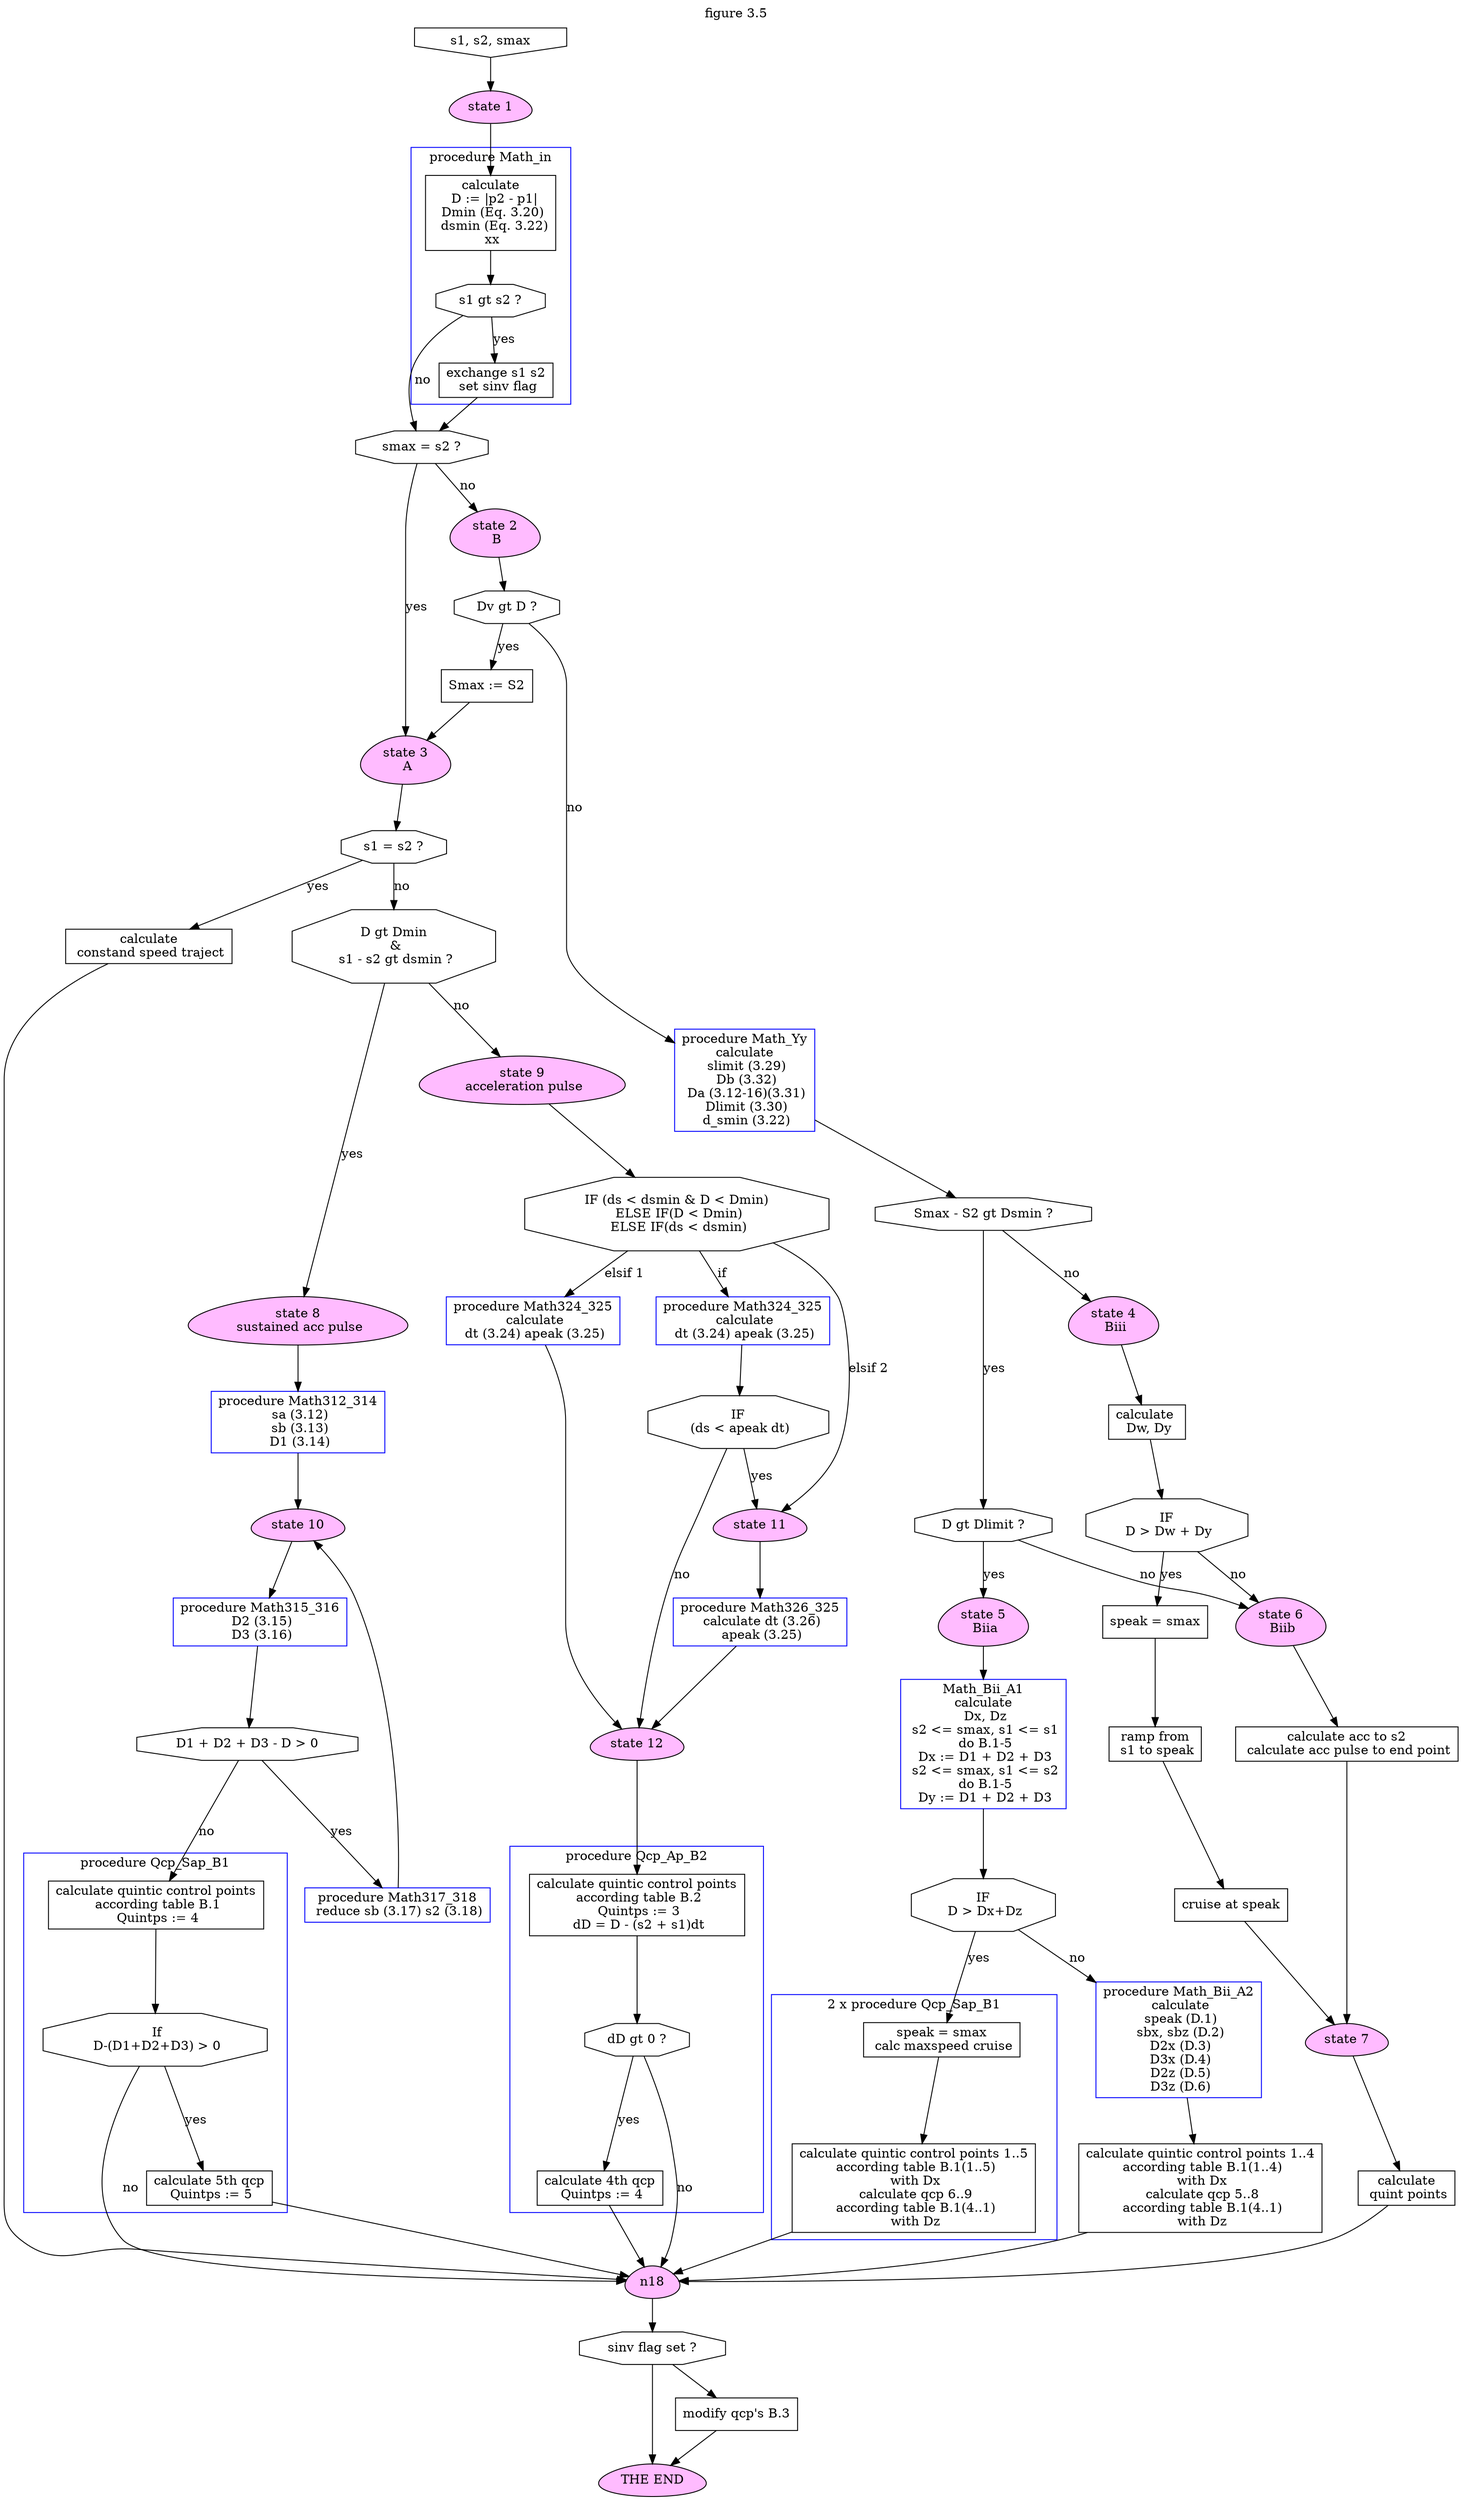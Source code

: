 digraph "fig 3.5" {
	graph [
		fontsize = "14"
		fontname = "Times-Roman"
		fontcolor = "black"
		ratio = "1.7"
		labelloc = "t"
		label = "figure 3.5"
	]
	node [
		fontsize = "14"
		fontname = "Times-Roman"
		fontcolor = "black"
		shape = "ellipse"
		style = "solid"
	]
	edge [
		fontsize = "14"
		fontname = "Times-Roman"
		fontcolor = "black"
		style = "solid"
	]
	"n0" [
		fontsize = "14"
		fontname = "Times-Roman"
		fontcolor = "black"
		label = "s1, s2, smax"
		shape = "invhouse"
		style = "solid"
	]
	"n1" [
		fontsize = "14"
		fontname = "Times-Roman"
		fontcolor = "black"
		label = "state 1"
		fillcolor = "plum1"
		shape = "egg"
		style = "filled"
	]
   subgraph "cluster_1" {
	"n39" [
		fontsize = "14"
		fontname = "Times-Roman"
		fontcolor = "black"
		label = "calculate\n  D := |p2 - p1|\n Dmin (Eq. 3.20)\n  dsmin (Eq. 3.22)\n xx"
		shape = "box"
		style = "solid"
	]
	"n2" [
		fontsize = "14"
		fontname = "Times-Roman"
		fontcolor = "black"
		label = "s1 gt s2 ?"
		shape = "octagon"
		style = "solid"
	]
	"n3" [
		fontsize = "14"
		fontname = "Times-Roman"
		fontcolor = "black"
		label = "exchange s1 s2\n set sinv flag"
		shape = "box"
		style = "solid"
	]
	label = "procedure Math_in"
	style = "solid"
	color = "blue"
    }
	"n4" [
		fontsize = "14"
		fontname = "Times-Roman"
		fontcolor = "black"
		label = "smax = s2 ?"
		shape = "octagon"
		style = "solid"
	]
	"n5" [
		fontsize = "14"
		fontname = "Times-Roman"
		fontcolor = "black"
		label = "state 2\n B"
		fillcolor = "plum1"
		shape = "egg"
		style = "filled"
	]
	"n6" [
		fontsize = "14"
		fontname = "Times-Roman"
		fontcolor = "black"
		label = "state 3\n A"
		fillcolor = "plum1"
		shape = "egg"
		style = "filled"
	]
	"n7" [
		fontsize = "14"
		fontname = "Times-Roman"
		fontcolor = "black"
		label = "Dv gt D ?"
		shape = "octagon"
		style = "solid"
	]
	"n8" [
		fontsize = "14"
		fontname = "Times-Roman"
		fontcolor = "black"
		label = "Smax := S2"
		shape = "box"
		style = "solid"
	]
	"n10" [
		fontsize = "14"
		fontname = "Times-Roman"
		fontcolor = "black"
		label = "Smax - S2 gt Dsmin ?"
		shape = "octagon"
		style = "solid"
	]
	"n11" [
		fontsize = "14"
		fontname = "Times-Roman"
		fontcolor = "black"
		label = "state 4\n Biii"
		fillcolor = "plum1"
		shape = "egg"
		style = "filled"
	]
	"n13" [
		fontsize = "14"
		fontname = "Times-Roman"
		fontcolor = "black"
		label = "D gt Dlimit ?"
		shape = "octagon"
		style = "solid"
	]
	"n14" [
		fontsize = "14"
		fontname = "Times-Roman"
		fontcolor = "black"
		label = "state 5\n Biia"
		fillcolor = "plum1"
		shape = "egg"
		style = "filled"
	]
	"n15" [
		fontsize = "14"
		fontname = "Times-Roman"
		fontcolor = "black"
		label = "state 6\n Biib"
		fillcolor = "plum1"
		shape = "egg"
		style = "filled"
	]
	"n16" [
		fontsize = "14"
		fontname = "Times-Roman"
		fontcolor = "black"
		label = "s1 = s2 ?"
		shape = "octagon"
		style = "solid"
	]
	"n17" [
		fontsize = "14"
		fontname = "Times-Roman"
		fontcolor = "black"
		label = "calculate\n constand speed traject"
		shape = "box"
		style = "solid"
	]
	"n18" [
		fontsize = "14"
		fontname = "Times-Roman"
		fontcolor = "black"
		label = "\N"
		fillcolor = "plum1"
		shape = "egg"
		style = "filled"
	]
	"n20" [
		fontsize = "14"
		fontname = "Times-Roman"
		fontcolor = "black"
		label = "D gt Dmin\n &\n s1 - s2 gt dsmin ?"
		shape = "octagon"
		style = "solid"
	]
	"n21" [
		fontsize = "14"
		fontname = "Times-Roman"
		fontcolor = "black"
		label = "state 8\n sustained acc pulse"
		fillcolor = "plum1"
		shape = "egg"
		style = "filled"
	]
	"n22" [
		fontsize = "14"
		fontname = "Times-Roman"
		fontcolor = "black"
		label = "state 9\n acceleration pulse"
		fillcolor = "plum1"
		shape = "egg"
		style = "filled"
	]
	"n23" [
		fontsize = "14"
		fontname = "Times-Roman"
		fontcolor = "black"
		label = "procedure Math312_314\n sa (3.12)\n sb (3.13)\n D1 (3.14)"
		shape = "box"
		color = "blue"
		style = "solid"
	]
	"n24" [
		fontsize = "14"
		fontname = "Times-Roman"
		fontcolor = "black"
		label = "state 10"
		fillcolor = "plum1"
		shape = "egg"
		style = "filled"
	]
	"n25" [
		fontsize = "14"
		fontname = "Times-Roman"
		fontcolor = "black"
		label = "procedure Math315_316\n D2 (3.15)\n D3 (3.16)"
		shape = "box"
		color = "blue"
		style = "solid"
	]
	"n26" [
		fontsize = "14"
		fontname = "Times-Roman"
		fontcolor = "black"
		label = "D1 + D2 + D3 - D > 0\n"
		shape = "octagon"
		style = "solid"
	]
	"n27" [
		fontsize = "14"
		fontname = "Times-Roman"
		fontcolor = "black"
		label = "procedure Math317_318\n reduce sb (3.17) s2 (3.18)"
		shape = "box"
		color = "blue"
		style = "solid"
	]
   subgraph "cluster_3" {
	"n28" [
		fontsize = "14"
		fontname = "Times-Roman"
		fontcolor = "black"
		label = "calculate quintic control points\n according table B.1\n Quintps := 4"
		shape = "box"
		style = "solid"
	]
	"n53" [
		fontsize = "14"
		fontname = "Times-Roman"
		fontcolor = "black"
		label = " If\n D-(D1+D2+D3) > 0"
		shape = "octagon"
		style = "solid"
	]
	"n54" [
		fontsize = "14"
		fontname = "Times-Roman"
		fontcolor = "black"
		label = "calculate 5th qcp\n Quintps := 5"
		shape = "box"
		style = "solid"
	]
	label = "procedure Qcp_Sap_B1"
	style = "solid"
	color = "blue"
    }
	"n29" [
		fontsize = "14"
		fontname = "Times-Roman"
		fontcolor = "black"
		label = "IF (ds < dsmin & D < Dmin)\n ELSE IF(D < Dmin)\n ELSE IF(ds < dsmin)"
		shape = "octagon"
		style = "solid"
	]
	"n30" [
		fontsize = "14"
		fontname = "Times-Roman"
		fontcolor = "black"
		label = "procedure Math324_325\n calculate\n dt (3.24) apeak (3.25)"
		shape = "box"
		color = "blue"
		style = "solid"
	]
	"n31" [
		fontsize = "14"
		fontname = "Times-Roman"
		fontcolor = "black"
		label = "procedure Math324_325\n calculate\n dt (3.24) apeak (3.25)"
		shape = "box"
		color = "blue"
		style = "solid"
	]
	"n32" [
		fontsize = "14"
		fontname = "Times-Roman"
		fontcolor = "black"
		label = "procedure Math326_325\n calculate dt (3.26)\n apeak (3.25)"
		shape = "box"
		color = "blue"
		style = "solid"
	]
	"n33" [
		fontsize = "14"
		fontname = "Times-Roman"
		fontcolor = "black"
		label = "state 11"
		fillcolor = "plum1"
		shape = "egg"
		style = "filled"
	]
	"n34" [
		fontsize = "14"
		fontname = "Times-Roman"
		fontcolor = "black"
		label = "IF\n (ds < apeak dt)"
		shape = "octagon"
		style = "solid"
	]
	"n35" [
		fontsize = "14"
		fontname = "Times-Roman"
		fontcolor = "black"
		label = "state 12"
		fillcolor = "plum1"
		shape = "egg"
		style = "filled"
	]
   subgraph "cluster_2" {
	"n36" [
		fontsize = "14"
		fontname = "Times-Roman"
		fontcolor = "black"
		label = "calculate quintic control points\n according table B.2\n Quintps := 3\n dD = D - (s2 + s1)dt"
		shape = "box"
		style = "solid"
	]
	"n37" [
		fontsize = "14"
		fontname = "Times-Roman"
		fontcolor = "black"
		label = "dD gt 0 ?"
		shape = "octagon"
		style = "solid"
	]
	"n38" [
		fontsize = "14"
		fontname = "Times-Roman"
		fontcolor = "black"
		label = "calculate 4th qcp\n Quintps := 4"
		shape = "box"
		style = "solid"
	]
	label = "procedure Qcp_Ap_B2"
	style = "solid"
	color = "blue"
    }
	"n40" [
		fontsize = "14"
		fontname = "Times-Roman"
		fontcolor = "black"
		label = "procedure Math_Yy\n calculate \n slimit (3.29)\n Db (3.32)\n Da (3.12-16)(3.31)\n Dlimit (3.30)\n d_smin (3.22)"
		shape = "box"
		color = "blue"
		style = "solid"
	]
	"n41" [
		fontsize = "14"
		fontname = "Times-Roman"
		fontcolor = "black"
		label = "Math_Bii_A1\ncalculate\n Dx, Dz\n s2 <= smax, s1 <= s1\n do B.1-5\n Dx := D1 + D2 + D3\n s2 <= smax, s1 <= s2\n do B.1-5\n Dy := D1 + D2 + D3\n"
		shape = "box"
		color = "blue"
		style = "solid"
	]
	"n42" [
		fontsize = "14"
		fontname = "Times-Roman"
		fontcolor = "black"
		label = "IF\n D > Dx+Dz"
		shape = "octagon"
		style = "solid"
	]
subgraph "cluster_4" {
	"n43" [
		fontsize = "14"
		fontname = "Times-Roman"
		fontcolor = "black"
		label = "speak = smax\n calc maxspeed cruise"
		shape = "box"
		style = "solid"
	]
	"n58" [
		fontsize = "14"
		fontname = "Times-Roman"
		fontcolor = "black"
		label = "calculate quintic control points 1..5\n according table B.1(1..5)\n with Dx\n calculate qcp 6..9\n according table B.1(4..1)\n with Dz"
		shape = "box"
		style = "solid"
	]
	label = "2 x procedure Qcp_Sap_B1"
	style = "solid"
	color = "blue"
    }
	"n44" [
		fontsize = "14"
		fontname = "Times-Roman"
		fontcolor = "black"
		label = "procedure Math_Bii_A2\n calculate\n speak (D.1)\n sbx, sbz (D.2)\n D2x (D.3)\n D3x (D.4)\n D2z (D.5)\n D3z (D.6)"
		shape = "box"
		color = "blue"
		style = "solid"
	]
	"n45" [
		fontsize = "14"
		fontname = "Times-Roman"
		fontcolor = "black"
		label = "state 7"
		fillcolor = "plum1"
		shape = "egg"
		style = "filled"
	]
	"n46" [
		fontsize = "14"
		fontname = "Times-Roman"
		fontcolor = "black"
		label = "calculate\n quint points"
		shape = "box"
		style = "solid"
	]
	"n47" [
		fontsize = "14"
		fontname = "Times-Roman"
		fontcolor = "black"
		label = "calculate acc to s2\n calculate acc pulse to end point"
		shape = "box"
		style = "solid"
	]
	"n48" [
		fontsize = "14"
		fontname = "Times-Roman"
		fontcolor = "black"
		label = "calculate \n Dw, Dy"
		shape = "box"
		style = "solid"
	]
	"n49" [
		fontsize = "14"
		fontname = "Times-Roman"
		fontcolor = "black"
		label = "IF\n D > Dw + Dy"
		shape = "octagon"
		style = "solid"
	]
	"n50" [
		fontsize = "14"
		fontname = "Times-Roman"
		fontcolor = "black"
		label = "speak = smax"
		shape = "box"
		style = "solid"
	]
	"n51" [
		fontsize = "14"
		fontname = "Times-Roman"
		fontcolor = "black"
		label = "ramp from\n s1 to speak"
		shape = "box"
		style = "solid"
	]
	"n52" [
		fontsize = "14"
		fontname = "Times-Roman"
		fontcolor = "black"
		label = "cruise at speak"
		shape = "box"
		style = "solid"
	]
	"n55" [
		fontsize = "14"
		fontname = "Times-Roman"
		fontcolor = "black"
		label = "sinv flag set ?"
		shape = "octagon"
		style = "solid"
	]
	"n56" [
		fontsize = "14"
		fontname = "Times-Roman"
		fontcolor = "black"
		label = "modify qcp's B.3"
		shape = "box"
		style = "solid"
	]
	"n57" [
		fontsize = "14"
		fontname = "Times-Roman"
		fontcolor = "black"
		label = "THE END"
		fillcolor = "plum1"
		shape = "egg"
		style = "filled"
	]
	"n59" [
		fontsize = "14"
		fontname = "Times-Roman"
		fontcolor = "black"
		label = "calculate quintic control points 1..4\n according table B.1(1..4)\n with Dx\n calculate qcp 5..8\n according table B.1(4..1)\n with Dz"
		shape = "box"
		style = "solid"
	]
	"n0" -> "n1" [
		fontsize = "14"
		fontname = "Times-Roman"
		fontcolor = "black"
		style = "solid"
	]
	"n2" -> "n3" [
		fontsize = "14"
		fontname = "Times-Roman"
		fontcolor = "black"
		label = "yes"
		style = "solid"
	]
	"n3" -> "n4" [
		fontsize = "14"
		fontname = "Times-Roman"
		fontcolor = "black"
		style = "solid"
	]
	"n2" -> "n4" [
		fontsize = "14"
		fontname = "Times-Roman"
		fontcolor = "black"
		label = "no"
		style = "solid"
	]
	"n4" -> "n5" [
		fontsize = "14"
		fontname = "Times-Roman"
		fontcolor = "black"
		label = "no"
		style = "solid"
	]
	"n4" -> "n6" [
		fontsize = "14"
		fontname = "Times-Roman"
		fontcolor = "black"
		label = "yes"
		style = "solid"
	]
	"n5" -> "n7" [
		fontsize = "14"
		fontname = "Times-Roman"
		fontcolor = "black"
		style = "solid"
	]
	"n7" -> "n8" [
		fontsize = "14"
		fontname = "Times-Roman"
		fontcolor = "black"
		label = "yes"
		style = "solid"
	]
	"n8" -> "n6" [
		fontsize = "14"
		fontname = "Times-Roman"
		fontcolor = "black"
		style = "solid"
	]
	"n10" -> "n11" [
		fontsize = "14"
		fontname = "Times-Roman"
		fontcolor = "black"
		label = "no"
		style = "solid"
	]
	"n13" -> "n14" [
		fontsize = "14"
		fontname = "Times-Roman"
		fontcolor = "black"
		label = "yes"
		style = "solid"
	]
	"n13" -> "n15" [
		fontsize = "14"
		fontname = "Times-Roman"
		fontcolor = "black"
		label = "no"
		style = "solid"
	]
	"n6" -> "n16" [
		fontsize = "14"
		fontname = "Times-Roman"
		fontcolor = "black"
		style = "solid"
	]
	"n16" -> "n17" [
		fontsize = "14"
		fontname = "Times-Roman"
		fontcolor = "black"
		label = "yes"
		style = "solid"
	]
	"n17" -> "n18" [
		fontsize = "14"
		fontname = "Times-Roman"
		fontcolor = "black"
		style = "solid"
	]
	"n20" -> "n21" [
		fontsize = "14"
		fontname = "Times-Roman"
		fontcolor = "black"
		label = "yes"
		style = "solid"
	]
	"n20" -> "n22" [
		fontsize = "14"
		fontname = "Times-Roman"
		fontcolor = "black"
		label = "no"
		style = "solid"
	]
	"n21" -> "n23" [
		fontsize = "14"
		fontname = "Times-Roman"
		fontcolor = "black"
		style = "solid"
	]
	"n23" -> "n24" [
		fontsize = "14"
		fontname = "Times-Roman"
		fontcolor = "black"
		style = "solid"
	]
	"n24" -> "n25" [
		fontsize = "14"
		fontname = "Times-Roman"
		fontcolor = "black"
		style = "solid"
	]
	"n25" -> "n26" [
		fontsize = "14"
		fontname = "Times-Roman"
		fontcolor = "black"
		style = "solid"
	]
	"n26" -> "n27" [
		fontsize = "14"
		fontname = "Times-Roman"
		fontcolor = "black"
		label = "yes"
		style = "solid"
	]
	"n27" -> "n24" [
		fontsize = "14"
		fontname = "Times-Roman"
		fontcolor = "black"
		style = "solid"
	]
	"n26" -> "n28" [
		fontsize = "14"
		fontname = "Times-Roman"
		fontcolor = "black"
		label = "no"
		style = "solid"
	]
	"n22" -> "n29" [
		fontsize = "14"
		fontname = "Times-Roman"
		fontcolor = "black"
		style = "solid"
	]
	"n29" -> "n30" [
		fontsize = "14"
		fontname = "Times-Roman"
		fontcolor = "black"
		label = "elsif 1"
		style = "solid"
	]
	"n29" -> "n31" [
		fontsize = "14"
		fontname = "Times-Roman"
		fontcolor = "black"
		label = "if"
		style = "solid"
	]
	"n29" -> "n33" [
		fontsize = "14"
		fontname = "Times-Roman"
		fontcolor = "black"
		label = "elsif 2"
		style = "solid"
	]
	"n33" -> "n32" [
		fontsize = "14"
		fontname = "Times-Roman"
		fontcolor = "black"
		style = "solid"
	]
	"n31" -> "n34" [
		fontsize = "14"
		fontname = "Times-Roman"
		fontcolor = "black"
		style = "solid"
	]
	"n34" -> "n33" [
		fontsize = "14"
		fontname = "Times-Roman"
		fontcolor = "black"
		label = "yes"
		style = "solid"
	]
	"n30" -> "n35" [
		fontsize = "14"
		fontname = "Times-Roman"
		fontcolor = "black"
		style = "solid"
	]
	"n32" -> "n35" [
		fontsize = "14"
		fontname = "Times-Roman"
		fontcolor = "black"
		style = "solid"
	]
	"n34" -> "n35" [
		fontsize = "14"
		fontname = "Times-Roman"
		fontcolor = "black"
		label = "no"
		style = "solid"
	]
	"n16" -> "n20" [
		fontsize = "14"
		fontname = "Times-Roman"
		fontcolor = "black"
		label = "no"
		style = "solid"
	]
	"n35" -> "n36" [
		fontsize = "14"
		fontname = "Times-Roman"
		fontcolor = "black"
		style = "solid"
	]
	"n36" -> "n37" [
		fontsize = "14"
		fontname = "Times-Roman"
		fontcolor = "black"
		style = "solid"
	]
	"n37" -> "n38" [
		fontsize = "14"
		fontname = "Times-Roman"
		fontcolor = "black"
		label = "yes"
		style = "solid"
	]
	"n37" -> "n18" [
		fontsize = "14"
		fontname = "Times-Roman"
		fontcolor = "black"
		label = "no"
		style = "solid"
	]
	"n38" -> "n18" [
		fontsize = "14"
		fontname = "Times-Roman"
		fontcolor = "black"
		style = "solid"
	]
	"n1" -> "n39" [
		fontsize = "14"
		fontname = "Times-Roman"
		fontcolor = "black"
		style = "solid"
	]
	"n39" -> "n2" [
		fontsize = "14"
		fontname = "Times-Roman"
		fontcolor = "black"
		style = "solid"
	]
	"n7" -> "n40" [
		fontsize = "14"
		fontname = "Times-Roman"
		fontcolor = "black"
		label = "no"
		style = "solid"
	]
	"n40" -> "n10" [
		fontsize = "14"
		fontname = "Times-Roman"
		fontcolor = "black"
		style = "solid"
	]
	"n14" -> "n41" [
		fontsize = "14"
		fontname = "Times-Roman"
		fontcolor = "black"
		style = "solid"
	]
	"n41" -> "n42" [
		fontsize = "14"
		fontname = "Times-Roman"
		fontcolor = "black"
		style = "solid"
	]
	"n42" -> "n43" [
		fontsize = "14"
		fontname = "Times-Roman"
		fontcolor = "black"
		label = "yes"
		style = "solid"
	]
	"n42" -> "n44" [
		fontsize = "14"
		fontname = "Times-Roman"
		fontcolor = "black"
		label = "no"
		style = "solid"
	]
	"n10" -> "n13" [
		fontsize = "14"
		fontname = "Times-Roman"
		fontcolor = "black"
		label = "yes"
		style = "solid"
	]
	"n45" -> "n46" [
		fontsize = "14"
		fontname = "Times-Roman"
		fontcolor = "black"
		style = "solid"
	]
	"n46" -> "n18" [
		fontsize = "14"
		fontname = "Times-Roman"
		fontcolor = "black"
		style = "solid"
	]
	"n15" -> "n47" [
		fontsize = "14"
		fontname = "Times-Roman"
		fontcolor = "black"
		style = "solid"
	]
	"n47" -> "n45" [
		fontsize = "14"
		fontname = "Times-Roman"
		fontcolor = "black"
		style = "solid"
	]
	"n11" -> "n48" [
		fontsize = "14"
		fontname = "Times-Roman"
		fontcolor = "black"
		style = "solid"
	]
	"n48" -> "n49" [
		fontsize = "14"
		fontname = "Times-Roman"
		fontcolor = "black"
		style = "solid"
	]
	"n49" -> "n15" [
		fontsize = "14"
		fontname = "Times-Roman"
		fontcolor = "black"
		label = "no"
		style = "solid"
	]
	"n49" -> "n50" [
		fontsize = "14"
		fontname = "Times-Roman"
		fontcolor = "black"
		label = "yes"
		style = "solid"
	]
	"n50" -> "n51" [
		fontsize = "14"
		fontname = "Times-Roman"
		fontcolor = "black"
		style = "solid"
	]
	"n51" -> "n52" [
		fontsize = "14"
		fontname = "Times-Roman"
		fontcolor = "black"
		style = "solid"
	]
	"n52" -> "n45" [
		fontsize = "14"
		fontname = "Times-Roman"
		fontcolor = "black"
		style = "solid"
	]
	"n28" -> "n53" [
		fontsize = "14"
		fontname = "Times-Roman"
		fontcolor = "black"
		style = "solid"
	]
	"n53" -> "n54" [
		fontsize = "14"
		fontname = "Times-Roman"
		fontcolor = "black"
		label = "yes"
		style = "solid"
	]
	"n54" -> "n18" [
		fontsize = "14"
		fontname = "Times-Roman"
		fontcolor = "black"
		style = "solid"
	]
	"n53" -> "n18" [
		fontsize = "14"
		fontname = "Times-Roman"
		fontcolor = "black"
		label = "no"
		style = "solid"
	]
	"n56" -> "n57" [
		fontsize = "14"
		fontname = "Times-Roman"
		fontcolor = "black"
		style = "solid"
	]
	"n55" -> "n56" [
		fontsize = "14"
		fontname = "Times-Roman"
		fontcolor = "black"
		style = "solid"
	]
	"n18" -> "n55" [
		fontsize = "14"
		fontname = "Times-Roman"
		fontcolor = "black"
		style = "solid"
	]
	"n55" -> "n57" [
		fontsize = "14"
		fontname = "Times-Roman"
		fontcolor = "black"
		style = "solid"
	]
	"n43" -> "n58" [
		fontsize = "14"
		fontname = "Times-Roman"
		fontcolor = "black"
		style = "solid"
	]
	"n44" -> "n59" [
		fontsize = "14"
		fontname = "Times-Roman"
		fontcolor = "black"
		style = "solid"
	]
	"n59" -> "n18" [
		fontsize = "14"
		fontname = "Times-Roman"
		fontcolor = "black"
		style = "solid"
	]
	"n58" -> "n18" [
		fontsize = "14"
		fontname = "Times-Roman"
		fontcolor = "black"
		style = "solid"
	]
}
